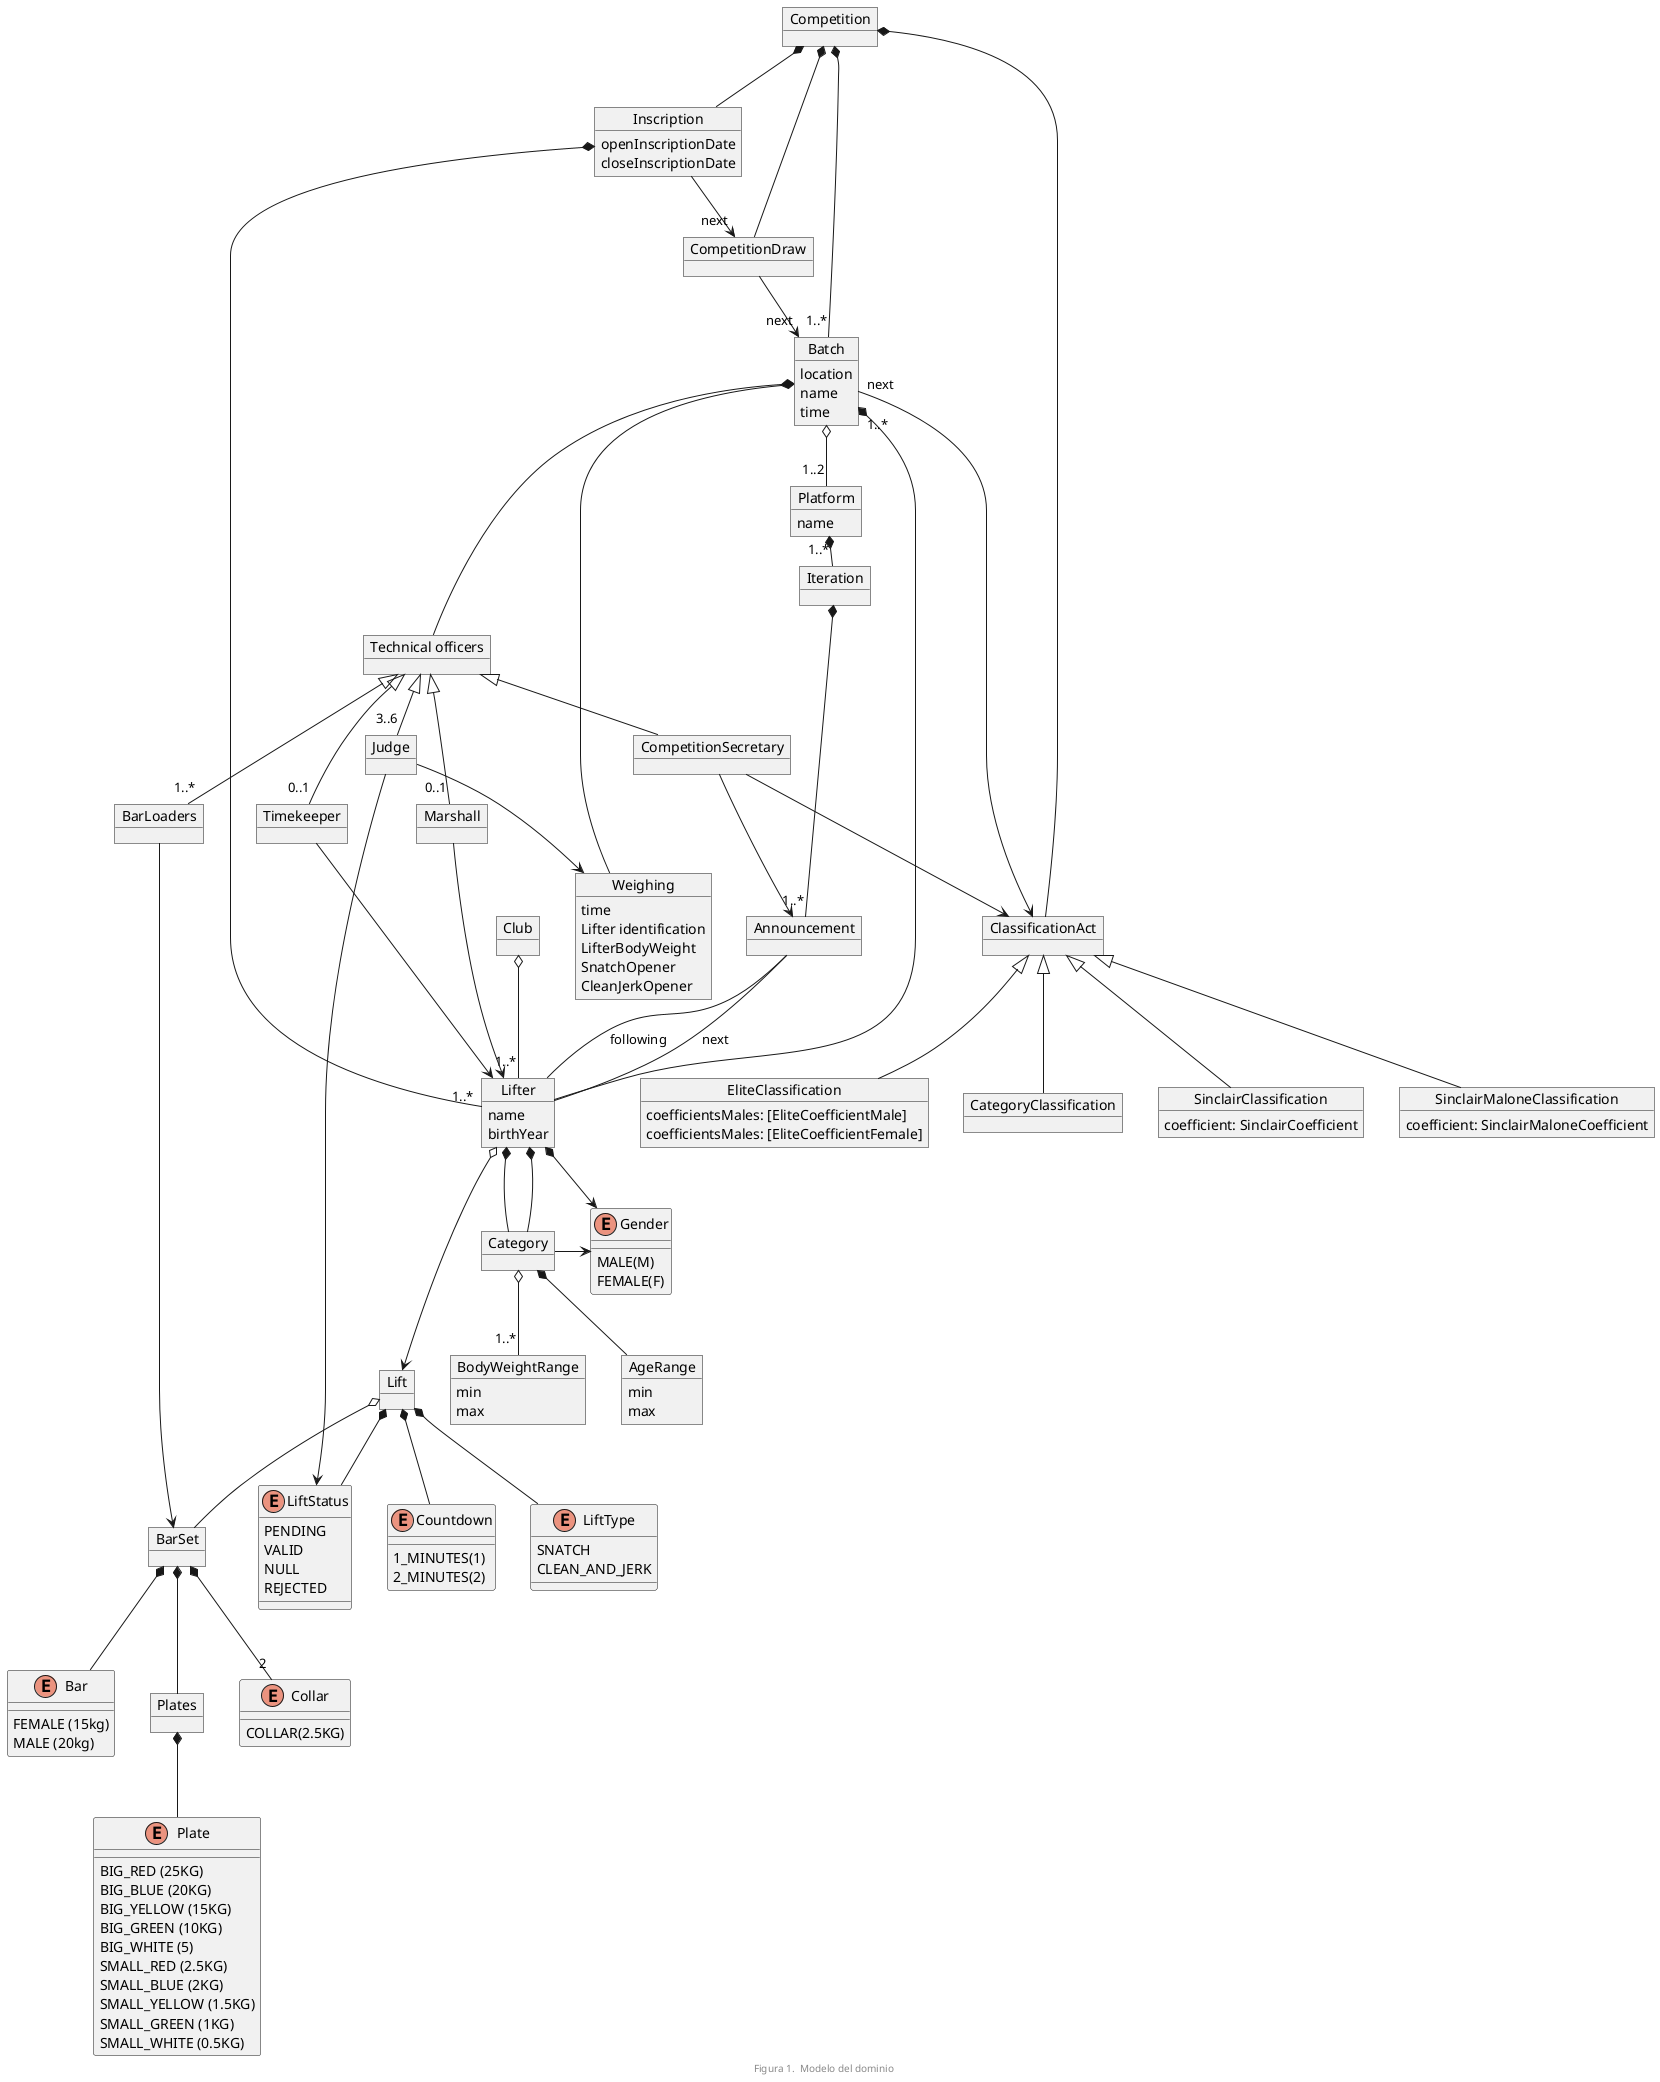 @startuml

object Competition {
}


object "Inscription" as Inscription {
  openInscriptionDate
  closeInscriptionDate
}

object CompetitionDraw

object Batch {
  location
  name
  time
}

object Weighing {
  time
  Lifter identification
  LifterBodyWeight
  SnatchOpener
  CleanJerkOpener
}

object ClassificationAct

object CategoryClassification

object SinclairClassification {
  coefficient: SinclairCoefficient
}

object SinclairMaloneClassification {
  coefficient: SinclairMaloneCoefficient
}

object EliteClassification {
  coefficientsMales: [EliteCoefficientMale]
  coefficientsMales: [EliteCoefficientFemale]
}

object Platform {
  name
}
object BarLoaders

object Club

object Lifter {
  name
  birthYear
}

enum Gender {
  MALE(M)
  FEMALE(F)
}



object Judge

object Marshall

object CompetitionSecretary

object Timekeeper

object Lift

enum LiftType {
  SNATCH
  CLEAN_AND_JERK
}

enum LiftStatus {
  PENDING
  VALID
  NULL
  REJECTED
}

enum Countdown {
  1_MINUTES(1)
  2_MINUTES(2)
}

object BarSet

enum Bar {
  FEMALE (15kg)
  MALE (20kg)
}

object Plates

enum Plate {
  BIG_RED (25KG)
  BIG_BLUE (20KG)
  BIG_YELLOW (15KG)
  BIG_GREEN (10KG)
  BIG_WHITE (5)
  SMALL_RED (2.5KG)
  SMALL_BLUE (2KG)
  SMALL_YELLOW (1.5KG)
  SMALL_GREEN (1KG)
  SMALL_WHITE (0.5KG)
}

enum Collar {
  COLLAR(2.5KG)
}

object Iteration

object Announcement

object Category {

}

object AgeRange {
  min
  max
}

Category *-- AgeRange

object BodyWeightRange {
  min
  max
}

object "Technical officers" as TC


Competition *-- Inscription
Inscription *-- "1..*" Lifter

Club o-- "1..*" Lifter
Competition *-- CompetitionDraw
Competition *-- "1..*" Batch
Competition *-- ClassificationAct
ClassificationAct <|-- CategoryClassification
ClassificationAct <|-- SinclairClassification
ClassificationAct <|-- SinclairMaloneClassification
ClassificationAct <|-- EliteClassification

Batch "next" --> ClassificationAct
Inscription --> "next" CompetitionDraw
CompetitionDraw --> "next" Batch

Batch *-- Weighing
Batch o-- "1..2" Platform
Batch "1..*" *--  Lifter

Batch *--- TC
TC <|-- "3..6" Judge
TC <|-- CompetitionSecretary
TC <|-- "0..1" Marshall
TC <|-- "0..1" Timekeeper
TC <|-- "1..*" BarLoaders

Platform  *-  "1..*" Iteration
Iteration *-- "1..*"  Announcement

Announcement -- Lifter : next
Announcement -- Lifter : following

Lift *-- LiftType
Lift *-- LiftStatus
Lift *-- Countdown
Lift o-- BarSet

BarSet *-- Bar
BarSet *-- Plates
BarSet *-- "2" Collar
Plates *-- Plate

Lifter o---> Lift
Lifter *--> Gender
Lifter *-- Category
Lifter *-- Category

Category -> Gender
Category o-- "1..*" BodyWeightRange

CompetitionSecretary --> ClassificationAct
CompetitionSecretary --> Announcement
Timekeeper --> Lifter
Marshall --> Lifter
BarLoaders --> BarSet
Judge --> LiftStatus
Judge --> Weighing

footer Figura 1.  Modelo del dominio
@enduml
